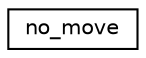 digraph "Graphical Class Hierarchy"
{
  edge [fontname="Helvetica",fontsize="10",labelfontname="Helvetica",labelfontsize="10"];
  node [fontname="Helvetica",fontsize="10",shape=record];
  rankdir="LR";
  Node0 [label="no_move",height=0.2,width=0.4,color="black", fillcolor="white", style="filled",URL="$structno__move.html"];
}

